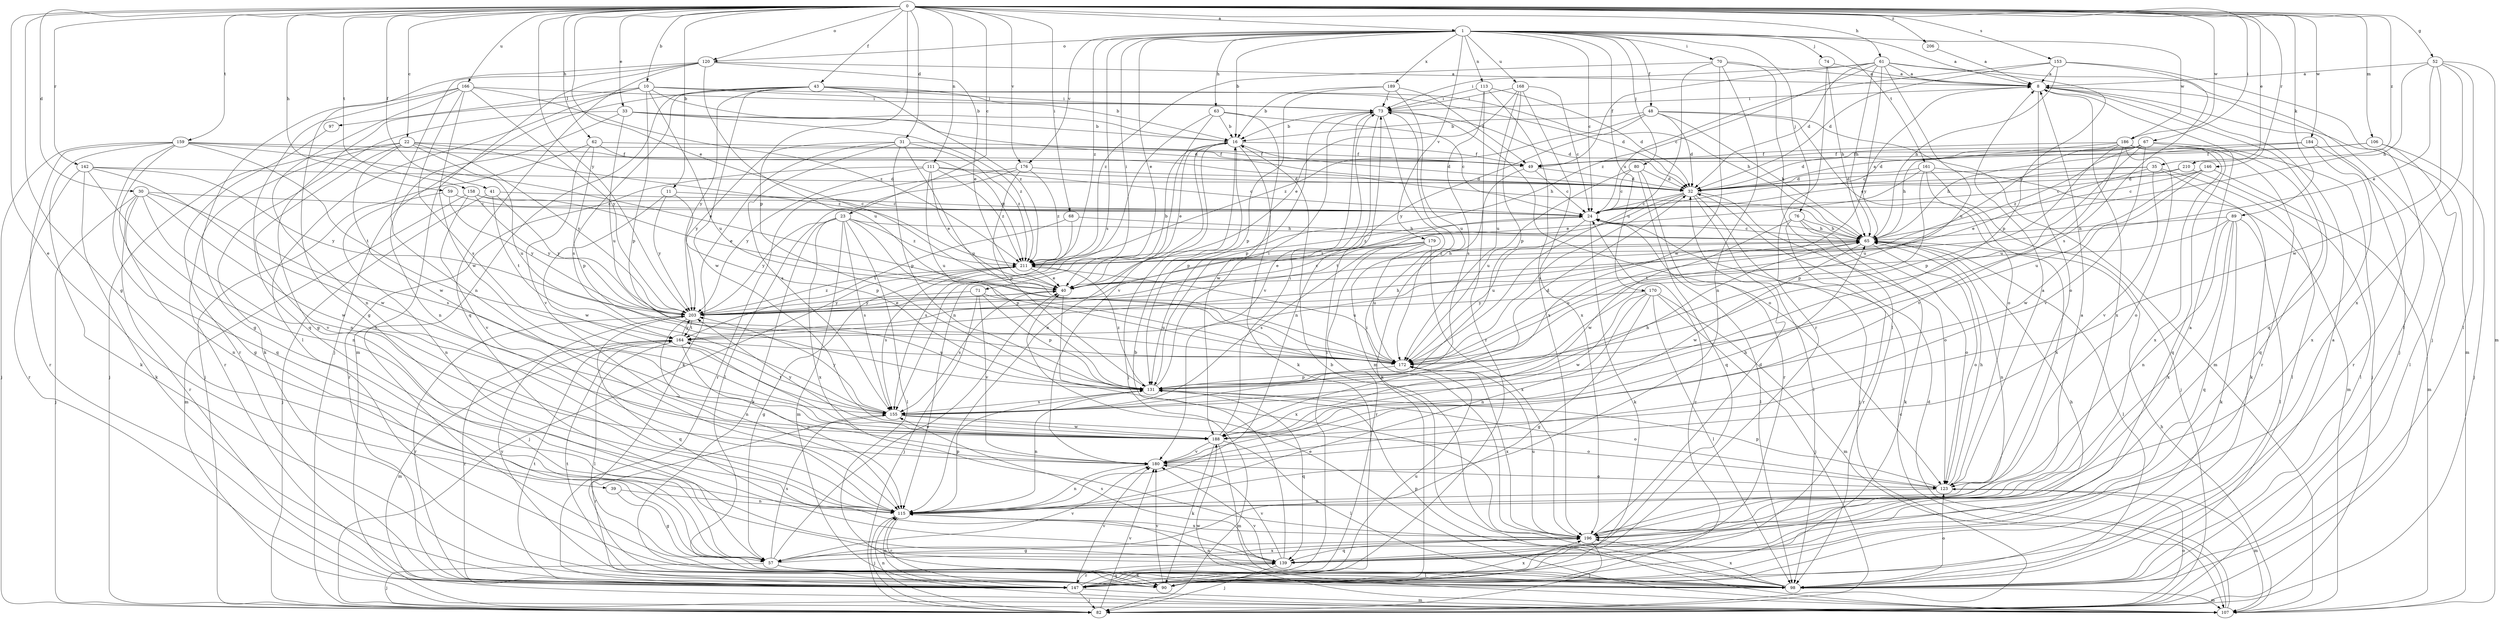 strict digraph  {
0;
1;
8;
10;
11;
16;
22;
23;
24;
30;
31;
32;
33;
35;
39;
40;
41;
43;
48;
49;
52;
57;
59;
61;
62;
63;
65;
67;
68;
70;
71;
73;
74;
76;
80;
82;
89;
90;
97;
98;
106;
107;
111;
113;
115;
120;
123;
131;
139;
142;
146;
147;
153;
155;
158;
159;
161;
164;
166;
168;
170;
172;
176;
179;
180;
184;
186;
188;
189;
196;
203;
206;
210;
211;
0 -> 1  [label=a];
0 -> 10  [label=b];
0 -> 11  [label=b];
0 -> 22  [label=c];
0 -> 23  [label=c];
0 -> 30  [label=d];
0 -> 31  [label=d];
0 -> 33  [label=e];
0 -> 35  [label=e];
0 -> 39  [label=e];
0 -> 40  [label=e];
0 -> 41  [label=f];
0 -> 43  [label=f];
0 -> 52  [label=g];
0 -> 57  [label=g];
0 -> 59  [label=h];
0 -> 61  [label=h];
0 -> 62  [label=h];
0 -> 67  [label=i];
0 -> 68  [label=i];
0 -> 89  [label=k];
0 -> 106  [label=m];
0 -> 111  [label=n];
0 -> 120  [label=o];
0 -> 131  [label=p];
0 -> 142  [label=r];
0 -> 146  [label=r];
0 -> 153  [label=s];
0 -> 158  [label=t];
0 -> 159  [label=t];
0 -> 166  [label=u];
0 -> 176  [label=v];
0 -> 184  [label=w];
0 -> 186  [label=w];
0 -> 203  [label=y];
0 -> 206  [label=z];
0 -> 210  [label=z];
1 -> 8  [label=a];
1 -> 16  [label=b];
1 -> 24  [label=c];
1 -> 40  [label=e];
1 -> 48  [label=f];
1 -> 63  [label=h];
1 -> 70  [label=i];
1 -> 71  [label=i];
1 -> 74  [label=j];
1 -> 76  [label=j];
1 -> 80  [label=j];
1 -> 113  [label=n];
1 -> 120  [label=o];
1 -> 155  [label=s];
1 -> 161  [label=t];
1 -> 168  [label=u];
1 -> 170  [label=u];
1 -> 176  [label=v];
1 -> 179  [label=v];
1 -> 186  [label=w];
1 -> 189  [label=x];
1 -> 211  [label=z];
8 -> 73  [label=i];
8 -> 82  [label=j];
8 -> 107  [label=m];
8 -> 123  [label=o];
8 -> 139  [label=q];
8 -> 196  [label=x];
10 -> 16  [label=b];
10 -> 32  [label=d];
10 -> 57  [label=g];
10 -> 73  [label=i];
10 -> 97  [label=l];
10 -> 98  [label=l];
10 -> 131  [label=p];
10 -> 172  [label=u];
11 -> 24  [label=c];
11 -> 131  [label=p];
11 -> 188  [label=w];
11 -> 203  [label=y];
16 -> 32  [label=d];
16 -> 40  [label=e];
16 -> 49  [label=f];
16 -> 82  [label=j];
16 -> 90  [label=k];
16 -> 115  [label=n];
16 -> 131  [label=p];
22 -> 49  [label=f];
22 -> 82  [label=j];
22 -> 115  [label=n];
22 -> 147  [label=r];
22 -> 172  [label=u];
22 -> 188  [label=w];
22 -> 203  [label=y];
22 -> 211  [label=z];
23 -> 65  [label=h];
23 -> 90  [label=k];
23 -> 98  [label=l];
23 -> 107  [label=m];
23 -> 131  [label=p];
23 -> 155  [label=s];
23 -> 196  [label=x];
23 -> 203  [label=y];
23 -> 211  [label=z];
24 -> 65  [label=h];
24 -> 90  [label=k];
24 -> 98  [label=l];
24 -> 172  [label=u];
24 -> 211  [label=z];
30 -> 24  [label=c];
30 -> 82  [label=j];
30 -> 115  [label=n];
30 -> 147  [label=r];
30 -> 155  [label=s];
30 -> 180  [label=v];
30 -> 188  [label=w];
31 -> 49  [label=f];
31 -> 90  [label=k];
31 -> 131  [label=p];
31 -> 155  [label=s];
31 -> 172  [label=u];
31 -> 203  [label=y];
31 -> 211  [label=z];
32 -> 24  [label=c];
32 -> 82  [label=j];
32 -> 98  [label=l];
32 -> 123  [label=o];
32 -> 164  [label=t];
32 -> 172  [label=u];
33 -> 16  [label=b];
33 -> 32  [label=d];
33 -> 90  [label=k];
33 -> 115  [label=n];
33 -> 172  [label=u];
33 -> 211  [label=z];
35 -> 24  [label=c];
35 -> 32  [label=d];
35 -> 40  [label=e];
35 -> 90  [label=k];
35 -> 98  [label=l];
35 -> 180  [label=v];
39 -> 57  [label=g];
39 -> 115  [label=n];
40 -> 16  [label=b];
40 -> 155  [label=s];
40 -> 196  [label=x];
40 -> 203  [label=y];
41 -> 24  [label=c];
41 -> 82  [label=j];
41 -> 164  [label=t];
41 -> 203  [label=y];
43 -> 16  [label=b];
43 -> 65  [label=h];
43 -> 73  [label=i];
43 -> 82  [label=j];
43 -> 107  [label=m];
43 -> 155  [label=s];
43 -> 188  [label=w];
43 -> 203  [label=y];
43 -> 211  [label=z];
48 -> 16  [label=b];
48 -> 32  [label=d];
48 -> 65  [label=h];
48 -> 107  [label=m];
48 -> 123  [label=o];
48 -> 203  [label=y];
48 -> 211  [label=z];
49 -> 24  [label=c];
49 -> 32  [label=d];
49 -> 90  [label=k];
52 -> 8  [label=a];
52 -> 40  [label=e];
52 -> 65  [label=h];
52 -> 98  [label=l];
52 -> 107  [label=m];
52 -> 188  [label=w];
52 -> 196  [label=x];
57 -> 40  [label=e];
57 -> 65  [label=h];
57 -> 82  [label=j];
57 -> 90  [label=k];
57 -> 98  [label=l];
57 -> 155  [label=s];
57 -> 180  [label=v];
57 -> 196  [label=x];
59 -> 24  [label=c];
59 -> 115  [label=n];
59 -> 203  [label=y];
61 -> 8  [label=a];
61 -> 32  [label=d];
61 -> 49  [label=f];
61 -> 65  [label=h];
61 -> 73  [label=i];
61 -> 82  [label=j];
61 -> 131  [label=p];
61 -> 172  [label=u];
61 -> 203  [label=y];
61 -> 211  [label=z];
62 -> 49  [label=f];
62 -> 82  [label=j];
62 -> 131  [label=p];
62 -> 180  [label=v];
62 -> 211  [label=z];
63 -> 16  [label=b];
63 -> 24  [label=c];
63 -> 115  [label=n];
63 -> 180  [label=v];
63 -> 188  [label=w];
65 -> 8  [label=a];
65 -> 24  [label=c];
65 -> 98  [label=l];
65 -> 115  [label=n];
65 -> 123  [label=o];
65 -> 172  [label=u];
65 -> 188  [label=w];
65 -> 211  [label=z];
67 -> 24  [label=c];
67 -> 32  [label=d];
67 -> 49  [label=f];
67 -> 82  [label=j];
67 -> 139  [label=q];
67 -> 172  [label=u];
67 -> 180  [label=v];
67 -> 211  [label=z];
68 -> 65  [label=h];
68 -> 155  [label=s];
68 -> 164  [label=t];
70 -> 8  [label=a];
70 -> 98  [label=l];
70 -> 115  [label=n];
70 -> 172  [label=u];
70 -> 188  [label=w];
70 -> 211  [label=z];
71 -> 82  [label=j];
71 -> 131  [label=p];
71 -> 172  [label=u];
71 -> 180  [label=v];
71 -> 203  [label=y];
73 -> 16  [label=b];
73 -> 32  [label=d];
73 -> 107  [label=m];
73 -> 115  [label=n];
73 -> 123  [label=o];
73 -> 131  [label=p];
73 -> 180  [label=v];
74 -> 8  [label=a];
74 -> 65  [label=h];
74 -> 147  [label=r];
76 -> 65  [label=h];
76 -> 90  [label=k];
76 -> 123  [label=o];
76 -> 147  [label=r];
76 -> 188  [label=w];
80 -> 24  [label=c];
80 -> 32  [label=d];
80 -> 139  [label=q];
80 -> 147  [label=r];
80 -> 172  [label=u];
82 -> 115  [label=n];
82 -> 123  [label=o];
82 -> 180  [label=v];
89 -> 65  [label=h];
89 -> 90  [label=k];
89 -> 98  [label=l];
89 -> 115  [label=n];
89 -> 139  [label=q];
89 -> 164  [label=t];
89 -> 196  [label=x];
90 -> 24  [label=c];
90 -> 164  [label=t];
90 -> 180  [label=v];
90 -> 196  [label=x];
90 -> 203  [label=y];
97 -> 147  [label=r];
98 -> 8  [label=a];
98 -> 16  [label=b];
98 -> 107  [label=m];
98 -> 115  [label=n];
98 -> 123  [label=o];
98 -> 131  [label=p];
98 -> 180  [label=v];
98 -> 196  [label=x];
106 -> 32  [label=d];
106 -> 49  [label=f];
106 -> 82  [label=j];
106 -> 98  [label=l];
107 -> 24  [label=c];
107 -> 32  [label=d];
107 -> 40  [label=e];
107 -> 65  [label=h];
107 -> 188  [label=w];
111 -> 24  [label=c];
111 -> 32  [label=d];
111 -> 40  [label=e];
111 -> 147  [label=r];
111 -> 172  [label=u];
111 -> 203  [label=y];
111 -> 211  [label=z];
113 -> 32  [label=d];
113 -> 73  [label=i];
113 -> 147  [label=r];
113 -> 155  [label=s];
113 -> 196  [label=x];
115 -> 82  [label=j];
115 -> 131  [label=p];
115 -> 147  [label=r];
115 -> 196  [label=x];
120 -> 8  [label=a];
120 -> 40  [label=e];
120 -> 57  [label=g];
120 -> 98  [label=l];
120 -> 115  [label=n];
120 -> 139  [label=q];
120 -> 172  [label=u];
123 -> 8  [label=a];
123 -> 65  [label=h];
123 -> 107  [label=m];
123 -> 115  [label=n];
123 -> 131  [label=p];
131 -> 32  [label=d];
131 -> 73  [label=i];
131 -> 115  [label=n];
131 -> 123  [label=o];
131 -> 139  [label=q];
131 -> 155  [label=s];
131 -> 211  [label=z];
139 -> 8  [label=a];
139 -> 16  [label=b];
139 -> 82  [label=j];
139 -> 147  [label=r];
139 -> 155  [label=s];
139 -> 180  [label=v];
142 -> 32  [label=d];
142 -> 90  [label=k];
142 -> 115  [label=n];
142 -> 147  [label=r];
142 -> 188  [label=w];
142 -> 203  [label=y];
146 -> 24  [label=c];
146 -> 32  [label=d];
146 -> 107  [label=m];
146 -> 172  [label=u];
146 -> 188  [label=w];
147 -> 73  [label=i];
147 -> 82  [label=j];
147 -> 107  [label=m];
147 -> 115  [label=n];
147 -> 139  [label=q];
147 -> 164  [label=t];
147 -> 172  [label=u];
147 -> 180  [label=v];
153 -> 8  [label=a];
153 -> 24  [label=c];
153 -> 32  [label=d];
153 -> 65  [label=h];
153 -> 98  [label=l];
153 -> 155  [label=s];
155 -> 65  [label=h];
155 -> 123  [label=o];
155 -> 147  [label=r];
155 -> 164  [label=t];
155 -> 188  [label=w];
155 -> 203  [label=y];
158 -> 24  [label=c];
158 -> 40  [label=e];
158 -> 107  [label=m];
158 -> 180  [label=v];
158 -> 203  [label=y];
159 -> 40  [label=e];
159 -> 49  [label=f];
159 -> 57  [label=g];
159 -> 65  [label=h];
159 -> 82  [label=j];
159 -> 90  [label=k];
159 -> 139  [label=q];
159 -> 147  [label=r];
159 -> 164  [label=t];
161 -> 32  [label=d];
161 -> 40  [label=e];
161 -> 82  [label=j];
161 -> 107  [label=m];
161 -> 131  [label=p];
161 -> 196  [label=x];
164 -> 65  [label=h];
164 -> 98  [label=l];
164 -> 107  [label=m];
164 -> 115  [label=n];
164 -> 147  [label=r];
164 -> 172  [label=u];
164 -> 203  [label=y];
166 -> 57  [label=g];
166 -> 73  [label=i];
166 -> 115  [label=n];
166 -> 139  [label=q];
166 -> 155  [label=s];
166 -> 188  [label=w];
166 -> 203  [label=y];
166 -> 211  [label=z];
168 -> 24  [label=c];
168 -> 40  [label=e];
168 -> 73  [label=i];
168 -> 131  [label=p];
168 -> 172  [label=u];
168 -> 196  [label=x];
170 -> 57  [label=g];
170 -> 82  [label=j];
170 -> 98  [label=l];
170 -> 107  [label=m];
170 -> 115  [label=n];
170 -> 188  [label=w];
170 -> 203  [label=y];
172 -> 131  [label=p];
172 -> 196  [label=x];
176 -> 32  [label=d];
176 -> 98  [label=l];
176 -> 131  [label=p];
176 -> 147  [label=r];
176 -> 211  [label=z];
179 -> 40  [label=e];
179 -> 147  [label=r];
179 -> 155  [label=s];
179 -> 172  [label=u];
179 -> 196  [label=x];
179 -> 211  [label=z];
180 -> 65  [label=h];
180 -> 115  [label=n];
180 -> 123  [label=o];
184 -> 49  [label=f];
184 -> 65  [label=h];
184 -> 147  [label=r];
184 -> 196  [label=x];
186 -> 49  [label=f];
186 -> 65  [label=h];
186 -> 123  [label=o];
186 -> 131  [label=p];
186 -> 139  [label=q];
186 -> 147  [label=r];
186 -> 172  [label=u];
186 -> 180  [label=v];
186 -> 196  [label=x];
188 -> 73  [label=i];
188 -> 90  [label=k];
188 -> 98  [label=l];
188 -> 107  [label=m];
188 -> 180  [label=v];
188 -> 203  [label=y];
189 -> 16  [label=b];
189 -> 49  [label=f];
189 -> 73  [label=i];
189 -> 131  [label=p];
189 -> 172  [label=u];
196 -> 8  [label=a];
196 -> 32  [label=d];
196 -> 57  [label=g];
196 -> 73  [label=i];
196 -> 82  [label=j];
196 -> 139  [label=q];
196 -> 172  [label=u];
203 -> 24  [label=c];
203 -> 40  [label=e];
203 -> 115  [label=n];
203 -> 139  [label=q];
203 -> 147  [label=r];
203 -> 164  [label=t];
203 -> 211  [label=z];
206 -> 8  [label=a];
210 -> 24  [label=c];
210 -> 32  [label=d];
210 -> 98  [label=l];
211 -> 40  [label=e];
211 -> 57  [label=g];
211 -> 65  [label=h];
211 -> 82  [label=j];
211 -> 155  [label=s];
211 -> 172  [label=u];
}
